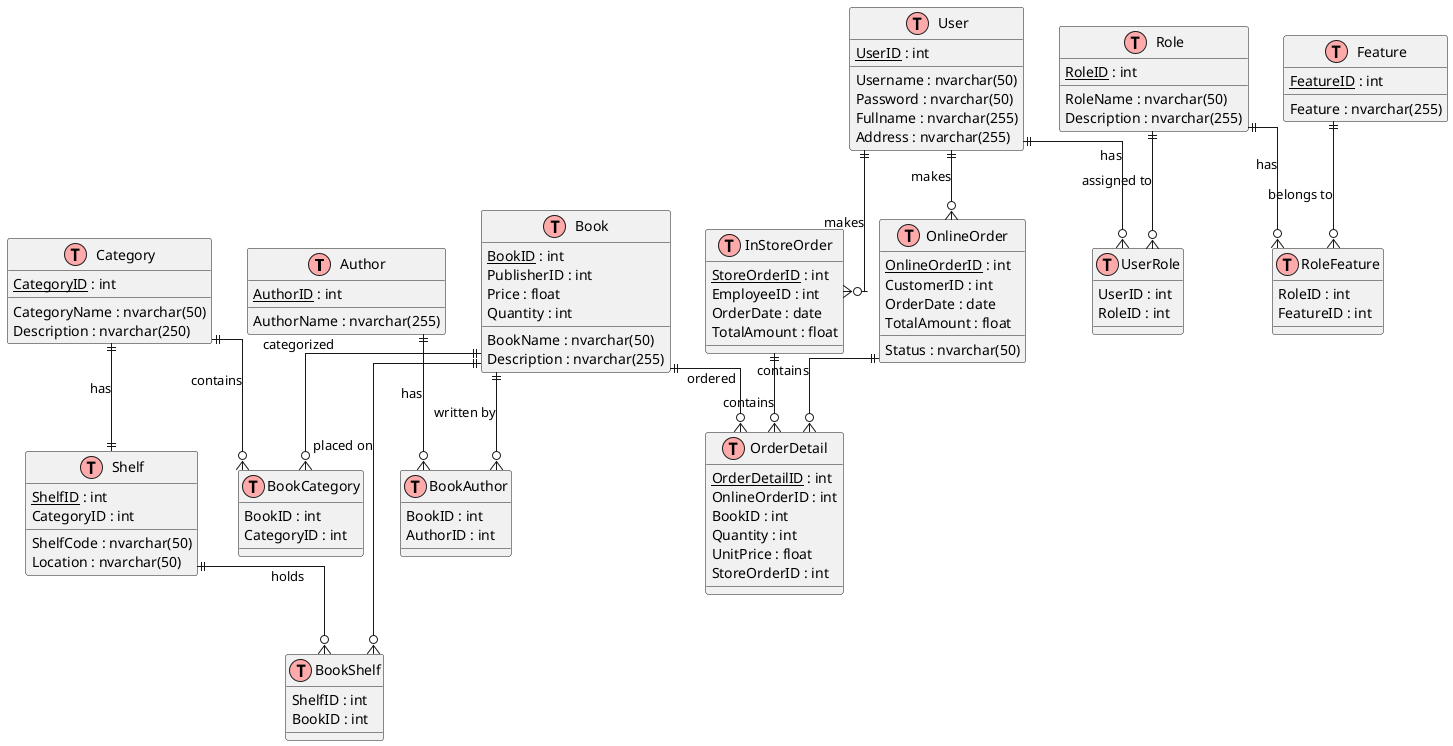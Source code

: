 @startuml
!define Table(name,desc) class name as "desc" << (T,#FFAAAA) >>
!define primary_key(x) <u>x</u>

skinparam linetype ortho

Table(Author, "Author") {
  primary_key(AuthorID) : int
  AuthorName : nvarchar(255)
}

Table(Book, "Book") {
  primary_key(BookID) : int
  BookName : nvarchar(50)
  PublisherID : int
  Description : nvarchar(255)
  Price : float
  Quantity : int
}

Table(BookAuthor, "BookAuthor") {
  BookID : int
  AuthorID : int
}

Table(Category, "Category") {
  primary_key(CategoryID) : int
  CategoryName : nvarchar(50)
  Description : nvarchar(250)
}

Table(BookCategory, "BookCategory") {
  BookID : int
  CategoryID : int
}

Table(Shelf, "Shelf") {
  primary_key(ShelfID) : int
  ShelfCode : nvarchar(50)
  Location : nvarchar(50)
  CategoryID : int
}

Table(BookShelf, "BookShelf") {
  ShelfID : int
  BookID : int
}

Table(User, "User") {
  primary_key(UserID) : int
  Username : nvarchar(50)
  Password : nvarchar(50)
  Fullname : nvarchar(255)
  Address : nvarchar(255)
}

Table(InStoreOrder, "InStoreOrder") {
  primary_key(StoreOrderID) : int
  EmployeeID : int
  OrderDate : date
  TotalAmount : float
}

Table(OnlineOrder, "OnlineOrder") {
  primary_key(OnlineOrderID) : int
  CustomerID : int
  OrderDate : date
  Status : nvarchar(50)
  TotalAmount : float
}

Table(OrderDetail, "OrderDetail") {
  primary_key(OrderDetailID) : int
  OnlineOrderID : int
  BookID : int
  Quantity : int
  UnitPrice : float
  StoreOrderID : int
}

Table(Role, "Role") {
  primary_key(RoleID) : int
  RoleName : nvarchar(50)
  Description : nvarchar(255)
}

Table(Feature, "Feature") {
  primary_key(FeatureID) : int
  Feature : nvarchar(255)
}

Table(RoleFeature, "RoleFeature") {
  RoleID : int
  FeatureID : int
}

Table(UserRole, "UserRole") {
  UserID : int
  RoleID : int
}

/' Relationships '/
Author ||--o{ BookAuthor : "has"
Book ||--o{ BookAuthor : "written by"

Book ||--o{ BookCategory : "categorized"
Category ||--o{ BookCategory : "contains"

Shelf ||--o{ BookShelf : "holds"
Book ||--o{ BookShelf : "placed on"

Category ||--|| Shelf : "has"

User ||--o{ InStoreOrder : "makes"
User ||--o{ OnlineOrder : "makes"

InStoreOrder ||--o{ OrderDetail : "contains"
OnlineOrder ||--o{ OrderDetail : "contains"
Book ||--o{ OrderDetail : "ordered"

Role ||--o{ RoleFeature : "has"
Feature ||--o{ RoleFeature : "belongs to"

User ||--o{ UserRole : "has"
Role ||--o{ UserRole : "assigned to"
@enduml
